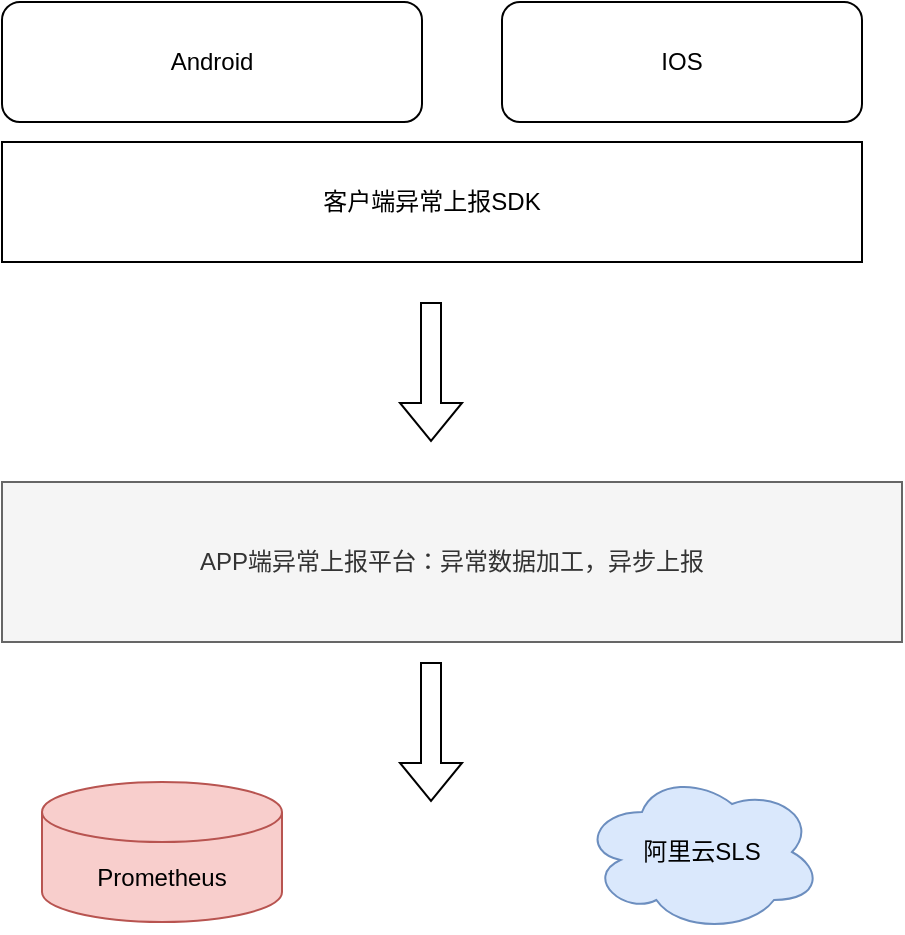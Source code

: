 <mxfile version="24.4.13" type="github">
  <diagram name="第 1 页" id="vDpjsyeC_ozAWD-NiC2U">
    <mxGraphModel dx="984" dy="645" grid="1" gridSize="10" guides="1" tooltips="1" connect="1" arrows="1" fold="1" page="1" pageScale="1" pageWidth="827" pageHeight="1169" math="0" shadow="0">
      <root>
        <mxCell id="0" />
        <mxCell id="1" parent="0" />
        <mxCell id="B-cdAZd7W55nBaKDccPK-4" value="Prometheus" style="shape=cylinder3;whiteSpace=wrap;html=1;boundedLbl=1;backgroundOutline=1;size=15;fillColor=#f8cecc;strokeColor=#b85450;" vertex="1" parent="1">
          <mxGeometry x="180" y="400" width="120" height="70" as="geometry" />
        </mxCell>
        <mxCell id="B-cdAZd7W55nBaKDccPK-6" value="阿里云SLS" style="ellipse;shape=cloud;whiteSpace=wrap;html=1;fillColor=#dae8fc;strokeColor=#6c8ebf;" vertex="1" parent="1">
          <mxGeometry x="450" y="395" width="120" height="80" as="geometry" />
        </mxCell>
        <mxCell id="B-cdAZd7W55nBaKDccPK-13" value="APP端异常上报平台：异常数据加工，异步上报" style="rounded=0;whiteSpace=wrap;html=1;fillColor=#f5f5f5;fontColor=#333333;strokeColor=#666666;" vertex="1" parent="1">
          <mxGeometry x="160" y="250" width="450" height="80" as="geometry" />
        </mxCell>
        <mxCell id="B-cdAZd7W55nBaKDccPK-14" value="" style="shape=flexArrow;endArrow=classic;html=1;rounded=0;" edge="1" parent="1">
          <mxGeometry width="50" height="50" relative="1" as="geometry">
            <mxPoint x="374.5" y="340" as="sourcePoint" />
            <mxPoint x="374.5" y="410" as="targetPoint" />
          </mxGeometry>
        </mxCell>
        <mxCell id="B-cdAZd7W55nBaKDccPK-15" value="Android" style="rounded=1;whiteSpace=wrap;html=1;" vertex="1" parent="1">
          <mxGeometry x="160" y="10" width="210" height="60" as="geometry" />
        </mxCell>
        <mxCell id="B-cdAZd7W55nBaKDccPK-16" value="IOS" style="rounded=1;whiteSpace=wrap;html=1;" vertex="1" parent="1">
          <mxGeometry x="410" y="10" width="180" height="60" as="geometry" />
        </mxCell>
        <mxCell id="B-cdAZd7W55nBaKDccPK-17" value="客户端异常上报SDK" style="rounded=0;whiteSpace=wrap;html=1;" vertex="1" parent="1">
          <mxGeometry x="160" y="80" width="430" height="60" as="geometry" />
        </mxCell>
        <mxCell id="B-cdAZd7W55nBaKDccPK-18" value="" style="shape=flexArrow;endArrow=classic;html=1;rounded=0;" edge="1" parent="1">
          <mxGeometry width="50" height="50" relative="1" as="geometry">
            <mxPoint x="374.5" y="160" as="sourcePoint" />
            <mxPoint x="374.5" y="230" as="targetPoint" />
          </mxGeometry>
        </mxCell>
      </root>
    </mxGraphModel>
  </diagram>
</mxfile>
